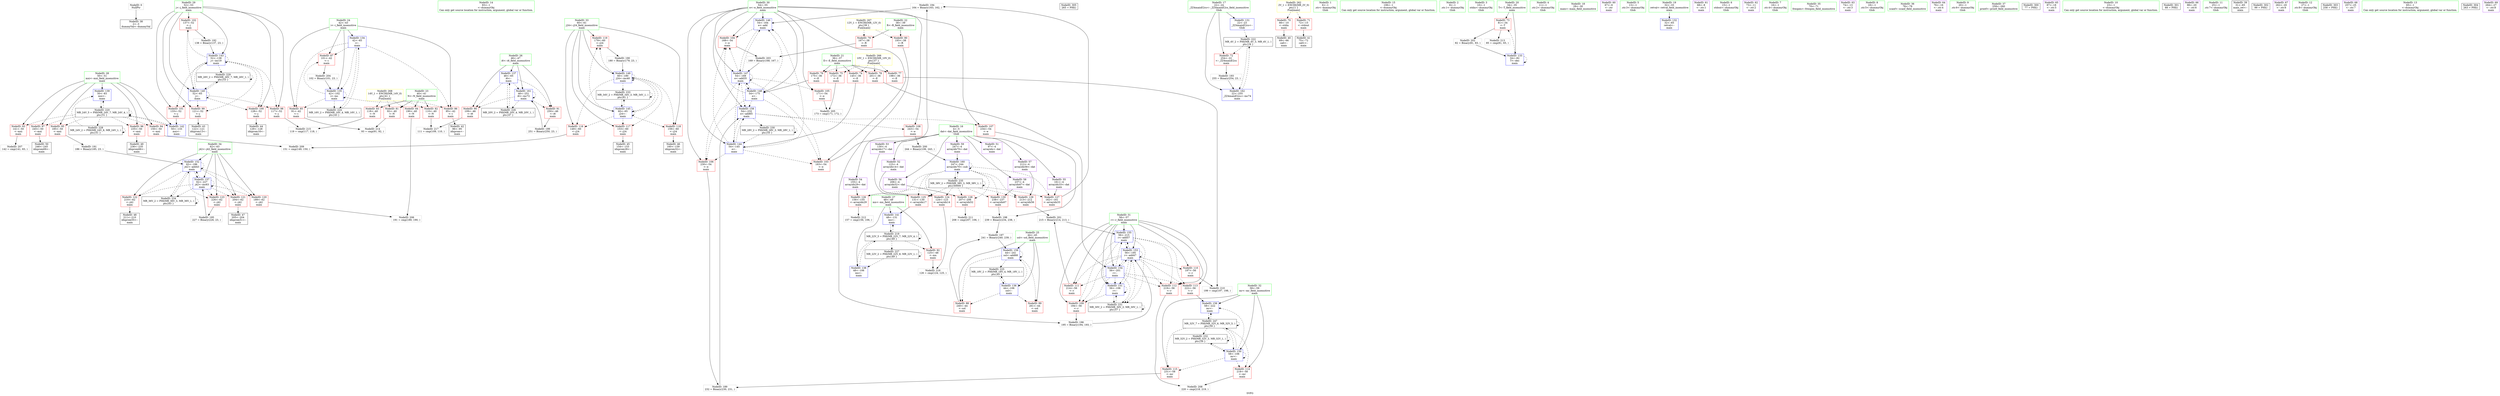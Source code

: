 digraph "SVFG" {
	label="SVFG";

	Node0x564a794567c0 [shape=record,color=grey,label="{NodeID: 0\nNullPtr}"];
	Node0x564a794567c0 -> Node0x564a7947d590[style=solid];
	Node0x564a7947dd80 [shape=record,color=red,label="{NodeID: 97\n245\<--50\n\<--mxi\nmain\n}"];
	Node0x564a7947dd80 -> Node0x564a7947ee70[style=solid];
	Node0x564a79456fc0 [shape=record,color=green,label="{NodeID: 14\n83\<--1\n\<--dummyObj\nCan only get source location for instruction, argument, global var or function.}"];
	Node0x564a79481790 [shape=record,color=grey,label="{NodeID: 194\n164 = Binary(163, 162, )\n}"];
	Node0x564a79481790 -> Node0x564a79484cc0[style=solid];
	Node0x564a7947e8e0 [shape=record,color=red,label="{NodeID: 111\n214\<--56\n\<--r\nmain\n}"];
	Node0x564a7947e8e0 -> Node0x564a79482210[style=solid];
	Node0x564a7945a770 [shape=record,color=green,label="{NodeID: 28\n50\<--51\nmxi\<--mxi_field_insensitive\nmain\n}"];
	Node0x564a7945a770 -> Node0x564a79481160[style=solid];
	Node0x564a7945a770 -> Node0x564a79481230[style=solid];
	Node0x564a7945a770 -> Node0x564a79481300[style=solid];
	Node0x564a7945a770 -> Node0x564a7947dcb0[style=solid];
	Node0x564a7945a770 -> Node0x564a7947dd80[style=solid];
	Node0x564a7945a770 -> Node0x564a79484710[style=solid];
	Node0x564a7945a770 -> Node0x564a79484980[style=solid];
	Node0x564a79489ab0 [shape=record,color=grey,label="{NodeID: 208\n220 = cmp(218, 219, )\n}"];
	Node0x564a79483b80 [shape=record,color=red,label="{NodeID: 125\n131\<--130\n\<--arrayidx17\nmain\n}"];
	Node0x564a79483b80 -> Node0x564a794848b0[style=solid];
	Node0x564a7947d7d0 [shape=record,color=black,label="{NodeID: 42\n96\<--95\nidxprom\<--\nmain\n}"];
	Node0x564a794b22a0 [shape=record,color=black,label="{NodeID: 305\n265 = PHI()\n}"];
	Node0x564a794933c0 [shape=record,color=black,label="{NodeID: 222\nMR_4V_2 = PHI(MR_4V_3, MR_4V_1, )\npts\{24 \}\n}"];
	Node0x564a794933c0 -> Node0x564a79480050[style=dashed];
	Node0x564a794933c0 -> Node0x564a794859c0[style=dashed];
	Node0x564a79484710 [shape=record,color=blue,label="{NodeID: 139\n50\<--83\nmxi\<--\nmain\n}"];
	Node0x564a79484710 -> Node0x564a794929c0[style=dashed];
	Node0x564a7947f350 [shape=record,color=purple,label="{NodeID: 56\n206\<--4\narrayidx52\<--dat\nmain\n}"];
	Node0x564a7947f350 -> Node0x564a79483df0[style=solid];
	Node0x564a79485270 [shape=record,color=blue,label="{NodeID: 153\n56\<--195\nr\<--add47\nmain\n}"];
	Node0x564a79485270 -> Node0x564a7947e740[style=dashed];
	Node0x564a79485270 -> Node0x564a7947e810[style=dashed];
	Node0x564a79485270 -> Node0x564a7947e8e0[style=dashed];
	Node0x564a79485270 -> Node0x564a7947e9b0[style=dashed];
	Node0x564a79485270 -> Node0x564a7947ea80[style=dashed];
	Node0x564a79485270 -> Node0x564a794850d0[style=dashed];
	Node0x564a79485270 -> Node0x564a79485270[style=dashed];
	Node0x564a79485270 -> Node0x564a79485340[style=dashed];
	Node0x564a79485270 -> Node0x564a79485410[style=dashed];
	Node0x564a79485270 -> Node0x564a794960c0[style=dashed];
	Node0x564a7947feb0 [shape=record,color=red,label="{NodeID: 70\n66\<--10\n\<--stdin\nmain\n}"];
	Node0x564a7947feb0 -> Node0x564a7947d6b0[style=solid];
	Node0x564a79480a10 [shape=record,color=red,label="{NodeID: 84\n190\<--40\n\<--N\nmain\n}"];
	Node0x564a79480a10 -> Node0x564a794897b0[style=solid];
	Node0x564a79477be0 [shape=record,color=green,label="{NodeID: 1\n6\<--1\n.str\<--dummyObj\nGlob }"];
	Node0x564a7947de50 [shape=record,color=red,label="{NodeID: 98\n117\<--52\n\<--j\nmain\n}"];
	Node0x564a7947de50 -> Node0x564a7948a530[style=solid];
	Node0x564a79457090 [shape=record,color=green,label="{NodeID: 15\n106\<--1\n\<--dummyObj\nCan only get source location for instruction, argument, global var or function.}"];
	Node0x564a79481910 [shape=record,color=grey,label="{NodeID: 195\n227 = Binary(226, 23, )\n}"];
	Node0x564a79481910 -> Node0x564a794855b0[style=solid];
	Node0x564a7947e9b0 [shape=record,color=red,label="{NodeID: 112\n219\<--56\n\<--r\nmain\n}"];
	Node0x564a7947e9b0 -> Node0x564a79489ab0[style=solid];
	Node0x564a7945a840 [shape=record,color=green,label="{NodeID: 29\n52\<--53\nj\<--j_field_insensitive\nmain\n}"];
	Node0x564a7945a840 -> Node0x564a7947de50[style=solid];
	Node0x564a7945a840 -> Node0x564a7947df20[style=solid];
	Node0x564a7945a840 -> Node0x564a7947dff0[style=solid];
	Node0x564a7945a840 -> Node0x564a7947e0c0[style=solid];
	Node0x564a7945a840 -> Node0x564a7947e190[style=solid];
	Node0x564a7945a840 -> Node0x564a794847e0[style=solid];
	Node0x564a7945a840 -> Node0x564a79484a50[style=solid];
	Node0x564a79489c30 [shape=record,color=grey,label="{NodeID: 209\n151 = cmp(149, 150, )\n}"];
	Node0x564a79483c50 [shape=record,color=red,label="{NodeID: 126\n156\<--155\n\<--arrayidx29\nmain\n}"];
	Node0x564a79483c50 -> Node0x564a7948a0b0[style=solid];
	Node0x564a7947d8a0 [shape=record,color=black,label="{NodeID: 43\n122\<--121\nidxprom13\<--\nmain\n}"];
	Node0x564a794847e0 [shape=record,color=blue,label="{NodeID: 140\n52\<--65\nj\<--\nmain\n}"];
	Node0x564a794847e0 -> Node0x564a7947de50[style=dashed];
	Node0x564a794847e0 -> Node0x564a7947df20[style=dashed];
	Node0x564a794847e0 -> Node0x564a7947dff0[style=dashed];
	Node0x564a794847e0 -> Node0x564a7947e0c0[style=dashed];
	Node0x564a794847e0 -> Node0x564a7947e190[style=dashed];
	Node0x564a794847e0 -> Node0x564a794847e0[style=dashed];
	Node0x564a794847e0 -> Node0x564a79484a50[style=dashed];
	Node0x564a794847e0 -> Node0x564a794956c0[style=dashed];
	Node0x564a7947f420 [shape=record,color=purple,label="{NodeID: 57\n212\<--4\narrayidx56\<--dat\nmain\n}"];
	Node0x564a7947f420 -> Node0x564a79483ec0[style=solid];
	Node0x564a79485340 [shape=record,color=blue,label="{NodeID: 154\n56\<--201\nr\<--\nmain\n}"];
	Node0x564a79485340 -> Node0x564a7947e740[style=dashed];
	Node0x564a79485340 -> Node0x564a7947e8e0[style=dashed];
	Node0x564a79485340 -> Node0x564a7947e9b0[style=dashed];
	Node0x564a79485340 -> Node0x564a7947ea80[style=dashed];
	Node0x564a79485340 -> Node0x564a794850d0[style=dashed];
	Node0x564a79485340 -> Node0x564a79485270[style=dashed];
	Node0x564a79485340 -> Node0x564a79485410[style=dashed];
	Node0x564a79485340 -> Node0x564a794960c0[style=dashed];
	Node0x564a7947ff80 [shape=record,color=red,label="{NodeID: 71\n72\<--15\n\<--stdout\nmain\n}"];
	Node0x564a7947ff80 -> Node0x564a7947d740[style=solid];
	Node0x564a79480ae0 [shape=record,color=red,label="{NodeID: 85\n91\<--42\n\<--i\nmain\n}"];
	Node0x564a79480ae0 -> Node0x564a7948a3b0[style=solid];
	Node0x564a7945b820 [shape=record,color=green,label="{NodeID: 2\n8\<--1\n.str.1\<--dummyObj\nGlob }"];
	Node0x564a7947df20 [shape=record,color=red,label="{NodeID: 99\n121\<--52\n\<--j\nmain\n}"];
	Node0x564a7947df20 -> Node0x564a7947d8a0[style=solid];
	Node0x564a79456960 [shape=record,color=green,label="{NodeID: 16\n4\<--5\ndat\<--dat_field_insensitive\nGlob }"];
	Node0x564a79456960 -> Node0x564a7947ef40[style=solid];
	Node0x564a79456960 -> Node0x564a7947f010[style=solid];
	Node0x564a79456960 -> Node0x564a7947f0e0[style=solid];
	Node0x564a79456960 -> Node0x564a7947f1b0[style=solid];
	Node0x564a79456960 -> Node0x564a7947f280[style=solid];
	Node0x564a79456960 -> Node0x564a7947f350[style=solid];
	Node0x564a79456960 -> Node0x564a7947f420[style=solid];
	Node0x564a79456960 -> Node0x564a7947f4f0[style=solid];
	Node0x564a79456960 -> Node0x564a7947f5c0[style=solid];
	Node0x564a79481a90 [shape=record,color=grey,label="{NodeID: 196\n195 = Binary(194, 193, )\n}"];
	Node0x564a79481a90 -> Node0x564a79485270[style=solid];
	Node0x564a7947ea80 [shape=record,color=red,label="{NodeID: 113\n222\<--56\n\<--r\nmain\n}"];
	Node0x564a7947ea80 -> Node0x564a794854e0[style=solid];
	Node0x564a7945a910 [shape=record,color=green,label="{NodeID: 30\n54\<--55\ne\<--e_field_insensitive\nmain\n}"];
	Node0x564a7945a910 -> Node0x564a7947e260[style=solid];
	Node0x564a7945a910 -> Node0x564a7947e330[style=solid];
	Node0x564a7945a910 -> Node0x564a7947e400[style=solid];
	Node0x564a7945a910 -> Node0x564a7947e4d0[style=solid];
	Node0x564a7945a910 -> Node0x564a7947e5a0[style=solid];
	Node0x564a7945a910 -> Node0x564a7947e670[style=solid];
	Node0x564a7945a910 -> Node0x564a79484b20[style=solid];
	Node0x564a7945a910 -> Node0x564a79484cc0[style=solid];
	Node0x564a7945a910 -> Node0x564a79484d90[style=solid];
	Node0x564a7945a910 -> Node0x564a79484e60[style=solid];
	Node0x564a7945a910 -> Node0x564a79485680[style=solid];
	Node0x564a79489db0 [shape=record,color=grey,label="{NodeID: 210\n199 = cmp(197, 198, )\n}"];
	Node0x564a79483d20 [shape=record,color=red,label="{NodeID: 127\n162\<--161\n\<--arrayidx33\nmain\n}"];
	Node0x564a79483d20 -> Node0x564a79481790[style=solid];
	Node0x564a7947d970 [shape=record,color=black,label="{NodeID: 44\n129\<--128\nidxprom16\<--\nmain\n}"];
	Node0x564a79493dc0 [shape=record,color=black,label="{NodeID: 224\nMR_16V_2 = PHI(MR_16V_4, MR_16V_1, )\npts\{43 \}\n}"];
	Node0x564a79493dc0 -> Node0x564a79484300[style=dashed];
	Node0x564a794848b0 [shape=record,color=blue,label="{NodeID: 141\n48\<--131\nmx\<--\nmain\n}"];
	Node0x564a794848b0 -> Node0x564a794924c0[style=dashed];
	Node0x564a7947f4f0 [shape=record,color=purple,label="{NodeID: 58\n237\<--4\narrayidx67\<--dat\nmain\n}"];
	Node0x564a7947f4f0 -> Node0x564a79483f90[style=solid];
	Node0x564a79485410 [shape=record,color=blue,label="{NodeID: 155\n56\<--215\nr\<--add57\nmain\n}"];
	Node0x564a79485410 -> Node0x564a7947e740[style=dashed];
	Node0x564a79485410 -> Node0x564a7947e9b0[style=dashed];
	Node0x564a79485410 -> Node0x564a7947ea80[style=dashed];
	Node0x564a79485410 -> Node0x564a794850d0[style=dashed];
	Node0x564a79485410 -> Node0x564a79485270[style=dashed];
	Node0x564a79485410 -> Node0x564a794960c0[style=dashed];
	Node0x564a79480050 [shape=record,color=red,label="{NodeID: 72\n254\<--22\n\<--_ZZ4mainE2cs\nmain\n}"];
	Node0x564a79480050 -> Node0x564a79481610[style=solid];
	Node0x564a79480bb0 [shape=record,color=red,label="{NodeID: 86\n95\<--42\n\<--i\nmain\n}"];
	Node0x564a79480bb0 -> Node0x564a7947d7d0[style=solid];
	Node0x564a79457200 [shape=record,color=green,label="{NodeID: 3\n10\<--1\nstdin\<--dummyObj\nGlob }"];
	Node0x564a794a0d80 [shape=record,color=yellow,style=double,label="{NodeID: 266\n10V_1 = ENCHI(MR_10V_0)\npts\{37 \}\nFun[main]}"];
	Node0x564a794a0d80 -> Node0x564a794801f0[style=dashed];
	Node0x564a794a0d80 -> Node0x564a794802c0[style=dashed];
	Node0x564a794a0d80 -> Node0x564a79480390[style=dashed];
	Node0x564a794a0d80 -> Node0x564a79480460[style=dashed];
	Node0x564a794a0d80 -> Node0x564a79480530[style=dashed];
	Node0x564a7947dff0 [shape=record,color=red,label="{NodeID: 100\n128\<--52\n\<--j\nmain\n}"];
	Node0x564a7947dff0 -> Node0x564a7947d970[style=solid];
	Node0x564a79456a30 [shape=record,color=green,label="{NodeID: 17\n22\<--24\n_ZZ4mainE2cs\<--_ZZ4mainE2cs_field_insensitive\nGlob }"];
	Node0x564a79456a30 -> Node0x564a79480050[style=solid];
	Node0x564a79456a30 -> Node0x564a79484060[style=solid];
	Node0x564a79456a30 -> Node0x564a794859c0[style=solid];
	Node0x564a79481c10 [shape=record,color=grey,label="{NodeID: 197\n241 = Binary(240, 239, )\n}"];
	Node0x564a79481c10 -> Node0x564a79485750[style=solid];
	Node0x564a7947eb50 [shape=record,color=red,label="{NodeID: 114\n218\<--58\n\<--mr\nmain\n}"];
	Node0x564a7947eb50 -> Node0x564a79489ab0[style=solid];
	Node0x564a7945aa00 [shape=record,color=green,label="{NodeID: 31\n56\<--57\nr\<--r_field_insensitive\nmain\n}"];
	Node0x564a7945aa00 -> Node0x564a7947e740[style=solid];
	Node0x564a7945aa00 -> Node0x564a7947e810[style=solid];
	Node0x564a7945aa00 -> Node0x564a7947e8e0[style=solid];
	Node0x564a7945aa00 -> Node0x564a7947e9b0[style=solid];
	Node0x564a7945aa00 -> Node0x564a7947ea80[style=solid];
	Node0x564a7945aa00 -> Node0x564a794850d0[style=solid];
	Node0x564a7945aa00 -> Node0x564a79485270[style=solid];
	Node0x564a7945aa00 -> Node0x564a79485340[style=solid];
	Node0x564a7945aa00 -> Node0x564a79485410[style=solid];
	Node0x564a79489f30 [shape=record,color=grey,label="{NodeID: 211\n208 = cmp(207, 106, )\n}"];
	Node0x564a79483df0 [shape=record,color=red,label="{NodeID: 128\n207\<--206\n\<--arrayidx52\nmain\n}"];
	Node0x564a79483df0 -> Node0x564a79489f30[style=solid];
	Node0x564a7947da40 [shape=record,color=black,label="{NodeID: 45\n154\<--153\nidxprom28\<--\nmain\n}"];
	Node0x564a794942c0 [shape=record,color=black,label="{NodeID: 225\nMR_18V_2 = PHI(MR_18V_4, MR_18V_1, )\npts\{45 \}\n}"];
	Node0x564a794942c0 -> Node0x564a794844a0[style=dashed];
	Node0x564a79484980 [shape=record,color=blue,label="{NodeID: 142\n50\<--133\nmxi\<--\nmain\n}"];
	Node0x564a79484980 -> Node0x564a794929c0[style=dashed];
	Node0x564a7947f5c0 [shape=record,color=purple,label="{NodeID: 59\n247\<--4\narrayidx70\<--dat\nmain\n}"];
	Node0x564a7947f5c0 -> Node0x564a79485820[style=solid];
	Node0x564a794854e0 [shape=record,color=blue,label="{NodeID: 156\n58\<--222\nmr\<--\nmain\n}"];
	Node0x564a794854e0 -> Node0x564a7949b4c0[style=dashed];
	Node0x564a79480120 [shape=record,color=red,label="{NodeID: 73\n81\<--34\n\<--T\nmain\n}"];
	Node0x564a79480120 -> Node0x564a794891f0[style=solid];
	Node0x564a79480120 -> Node0x564a7948a230[style=solid];
	Node0x564a79480c80 [shape=record,color=red,label="{NodeID: 87\n101\<--42\n\<--i\nmain\n}"];
	Node0x564a79480c80 -> Node0x564a794894b0[style=solid];
	Node0x564a794597f0 [shape=record,color=green,label="{NodeID: 4\n11\<--1\n.str.2\<--dummyObj\nGlob }"];
	Node0x564a794a0e60 [shape=record,color=yellow,style=double,label="{NodeID: 267\n12V_1 = ENCHI(MR_12V_0)\npts\{39 \}\nFun[main]}"];
	Node0x564a794a0e60 -> Node0x564a79480600[style=dashed];
	Node0x564a794a0e60 -> Node0x564a794806d0[style=dashed];
	Node0x564a7947e0c0 [shape=record,color=red,label="{NodeID: 101\n133\<--52\n\<--j\nmain\n}"];
	Node0x564a7947e0c0 -> Node0x564a79484980[style=solid];
	Node0x564a79456b00 [shape=record,color=green,label="{NodeID: 18\n29\<--30\nmain\<--main_field_insensitive\n}"];
	Node0x564a79481d90 [shape=record,color=grey,label="{NodeID: 198\n239 = Binary(234, 238, )\n}"];
	Node0x564a79481d90 -> Node0x564a79481c10[style=solid];
	Node0x564a7947ec20 [shape=record,color=red,label="{NodeID: 115\n231\<--58\n\<--mr\nmain\n}"];
	Node0x564a7947ec20 -> Node0x564a79486e20[style=solid];
	Node0x564a7945aad0 [shape=record,color=green,label="{NodeID: 32\n58\<--59\nmr\<--mr_field_insensitive\nmain\n}"];
	Node0x564a7945aad0 -> Node0x564a7947eb50[style=solid];
	Node0x564a7945aad0 -> Node0x564a7947ec20[style=solid];
	Node0x564a7945aad0 -> Node0x564a79485000[style=solid];
	Node0x564a7945aad0 -> Node0x564a794854e0[style=solid];
	Node0x564a7948a0b0 [shape=record,color=grey,label="{NodeID: 212\n157 = cmp(156, 106, )\n}"];
	Node0x564a79483ec0 [shape=record,color=red,label="{NodeID: 129\n213\<--212\n\<--arrayidx56\nmain\n}"];
	Node0x564a79483ec0 -> Node0x564a79482210[style=solid];
	Node0x564a7947db10 [shape=record,color=black,label="{NodeID: 46\n160\<--159\nidxprom32\<--\nmain\n}"];
	Node0x564a794947c0 [shape=record,color=black,label="{NodeID: 226\nMR_20V_2 = PHI(MR_20V_4, MR_20V_1, )\npts\{47 \}\n}"];
	Node0x564a794947c0 -> Node0x564a79484570[style=dashed];
	Node0x564a79484a50 [shape=record,color=blue,label="{NodeID: 143\n52\<--138\nj\<--inc19\nmain\n}"];
	Node0x564a79484a50 -> Node0x564a7947de50[style=dashed];
	Node0x564a79484a50 -> Node0x564a7947df20[style=dashed];
	Node0x564a79484a50 -> Node0x564a7947dff0[style=dashed];
	Node0x564a79484a50 -> Node0x564a7947e0c0[style=dashed];
	Node0x564a79484a50 -> Node0x564a7947e190[style=dashed];
	Node0x564a79484a50 -> Node0x564a794847e0[style=dashed];
	Node0x564a79484a50 -> Node0x564a79484a50[style=dashed];
	Node0x564a79484a50 -> Node0x564a794956c0[style=dashed];
	Node0x564a7947f690 [shape=record,color=purple,label="{NodeID: 60\n67\<--6\n\<--.str\nmain\n}"];
	Node0x564a794855b0 [shape=record,color=blue,label="{NodeID: 157\n62\<--227\nj42\<--inc63\nmain\n}"];
	Node0x564a794855b0 -> Node0x564a79483770[style=dashed];
	Node0x564a794855b0 -> Node0x564a79483840[style=dashed];
	Node0x564a794855b0 -> Node0x564a79483910[style=dashed];
	Node0x564a794855b0 -> Node0x564a794839e0[style=dashed];
	Node0x564a794855b0 -> Node0x564a794851a0[style=dashed];
	Node0x564a794855b0 -> Node0x564a794855b0[style=dashed];
	Node0x564a794855b0 -> Node0x564a79496fc0[style=dashed];
	Node0x564a794801f0 [shape=record,color=red,label="{NodeID: 74\n145\<--36\n\<--E\nmain\n}"];
	Node0x564a794801f0 -> Node0x564a79484b20[style=solid];
	Node0x564a79480d50 [shape=record,color=red,label="{NodeID: 88\n240\<--44\n\<--sol\nmain\n}"];
	Node0x564a79480d50 -> Node0x564a79481c10[style=solid];
	Node0x564a79456c20 [shape=record,color=green,label="{NodeID: 5\n13\<--1\n.str.3\<--dummyObj\nGlob }"];
	Node0x564a794a0f40 [shape=record,color=yellow,style=double,label="{NodeID: 268\n14V_1 = ENCHI(MR_14V_0)\npts\{41 \}\nFun[main]}"];
	Node0x564a794a0f40 -> Node0x564a794807a0[style=dashed];
	Node0x564a794a0f40 -> Node0x564a79480870[style=dashed];
	Node0x564a794a0f40 -> Node0x564a79480940[style=dashed];
	Node0x564a794a0f40 -> Node0x564a79480a10[style=dashed];
	Node0x564a7947e190 [shape=record,color=red,label="{NodeID: 102\n137\<--52\n\<--j\nmain\n}"];
	Node0x564a7947e190 -> Node0x564a79481490[style=solid];
	Node0x564a7947cfb0 [shape=record,color=green,label="{NodeID: 19\n32\<--33\nretval\<--retval_field_insensitive\nmain\n}"];
	Node0x564a7947cfb0 -> Node0x564a79484160[style=solid];
	Node0x564a79481f10 [shape=record,color=grey,label="{NodeID: 199\n251 = Binary(250, 23, )\n}"];
	Node0x564a79481f10 -> Node0x564a794858f0[style=solid];
	Node0x564a79483430 [shape=record,color=red,label="{NodeID: 116\n149\<--60\n\<--j24\nmain\n}"];
	Node0x564a79483430 -> Node0x564a79489c30[style=solid];
	Node0x564a7945aba0 [shape=record,color=green,label="{NodeID: 33\n60\<--61\nj24\<--j24_field_insensitive\nmain\n}"];
	Node0x564a7945aba0 -> Node0x564a79483430[style=solid];
	Node0x564a7945aba0 -> Node0x564a79483500[style=solid];
	Node0x564a7945aba0 -> Node0x564a794835d0[style=solid];
	Node0x564a7945aba0 -> Node0x564a794836a0[style=solid];
	Node0x564a7945aba0 -> Node0x564a79484bf0[style=solid];
	Node0x564a7945aba0 -> Node0x564a79484f30[style=solid];
	Node0x564a7948a230 [shape=record,color=grey,label="{NodeID: 213\n85 = cmp(81, 65, )\n}"];
	Node0x564a79483f90 [shape=record,color=red,label="{NodeID: 130\n238\<--237\n\<--arrayidx67\nmain\n}"];
	Node0x564a79483f90 -> Node0x564a79481d90[style=solid];
	Node0x564a7947dbe0 [shape=record,color=black,label="{NodeID: 47\n205\<--204\nidxprom51\<--\nmain\n}"];
	Node0x564a79494cc0 [shape=record,color=black,label="{NodeID: 227\nMR_22V_2 = PHI(MR_22V_8, MR_22V_1, )\npts\{49 \}\n}"];
	Node0x564a79494cc0 -> Node0x564a79484640[style=dashed];
	Node0x564a79494cc0 -> Node0x564a79494cc0[style=dashed];
	Node0x564a79484b20 [shape=record,color=blue,label="{NodeID: 144\n54\<--145\ne\<--\nmain\n}"];
	Node0x564a79484b20 -> Node0x564a7947e260[style=dashed];
	Node0x564a79484b20 -> Node0x564a7947e330[style=dashed];
	Node0x564a79484b20 -> Node0x564a7947e4d0[style=dashed];
	Node0x564a79484b20 -> Node0x564a79484cc0[style=dashed];
	Node0x564a79484b20 -> Node0x564a79484d90[style=dashed];
	Node0x564a79484b20 -> Node0x564a79485680[style=dashed];
	Node0x564a7947f760 [shape=record,color=purple,label="{NodeID: 61\n68\<--8\n\<--.str.1\nmain\n}"];
	Node0x564a79485680 [shape=record,color=blue,label="{NodeID: 158\n54\<--232\ne\<--add65\nmain\n}"];
	Node0x564a79485680 -> Node0x564a7947e5a0[style=dashed];
	Node0x564a79485680 -> Node0x564a7947e670[style=dashed];
	Node0x564a79485680 -> Node0x564a79484b20[style=dashed];
	Node0x564a79485680 -> Node0x564a79495bc0[style=dashed];
	Node0x564a794802c0 [shape=record,color=red,label="{NodeID: 75\n172\<--36\n\<--E\nmain\n}"];
	Node0x564a794802c0 -> Node0x564a79489630[style=solid];
	Node0x564a79480e20 [shape=record,color=red,label="{NodeID: 89\n261\<--44\n\<--sol\nmain\n}"];
	Node0x564a7947cc70 [shape=record,color=green,label="{NodeID: 6\n15\<--1\nstdout\<--dummyObj\nGlob }"];
	Node0x564a7947e260 [shape=record,color=red,label="{NodeID: 103\n163\<--54\n\<--e\nmain\n}"];
	Node0x564a7947e260 -> Node0x564a79481790[style=solid];
	Node0x564a7947d080 [shape=record,color=green,label="{NodeID: 20\n34\<--35\nT\<--T_field_insensitive\nmain\n}"];
	Node0x564a7947d080 -> Node0x564a79480120[style=solid];
	Node0x564a7947d080 -> Node0x564a79484230[style=solid];
	Node0x564a79482090 [shape=record,color=grey,label="{NodeID: 200\n244 = Binary(106, 243, )\n}"];
	Node0x564a79482090 -> Node0x564a79485820[style=solid];
	Node0x564a79483500 [shape=record,color=red,label="{NodeID: 117\n153\<--60\n\<--j24\nmain\n}"];
	Node0x564a79483500 -> Node0x564a7947da40[style=solid];
	Node0x564a7945ac70 [shape=record,color=green,label="{NodeID: 34\n62\<--63\nj42\<--j42_field_insensitive\nmain\n}"];
	Node0x564a7945ac70 -> Node0x564a79483770[style=solid];
	Node0x564a7945ac70 -> Node0x564a79483840[style=solid];
	Node0x564a7945ac70 -> Node0x564a79483910[style=solid];
	Node0x564a7945ac70 -> Node0x564a794839e0[style=solid];
	Node0x564a7945ac70 -> Node0x564a794851a0[style=solid];
	Node0x564a7945ac70 -> Node0x564a794855b0[style=solid];
	Node0x564a7948a3b0 [shape=record,color=grey,label="{NodeID: 214\n93 = cmp(91, 92, )\n}"];
	Node0x564a79484060 [shape=record,color=blue,label="{NodeID: 131\n22\<--23\n_ZZ4mainE2cs\<--\nGlob }"];
	Node0x564a79484060 -> Node0x564a794933c0[style=dashed];
	Node0x564a7947ecd0 [shape=record,color=black,label="{NodeID: 48\n211\<--210\nidxprom55\<--\nmain\n}"];
	Node0x564a794951c0 [shape=record,color=black,label="{NodeID: 228\nMR_24V_2 = PHI(MR_24V_8, MR_24V_1, )\npts\{51 \}\n}"];
	Node0x564a794951c0 -> Node0x564a79484710[style=dashed];
	Node0x564a794951c0 -> Node0x564a794951c0[style=dashed];
	Node0x564a79484bf0 [shape=record,color=blue,label="{NodeID: 145\n60\<--65\nj24\<--\nmain\n}"];
	Node0x564a79484bf0 -> Node0x564a79483430[style=dashed];
	Node0x564a79484bf0 -> Node0x564a79483500[style=dashed];
	Node0x564a79484bf0 -> Node0x564a794835d0[style=dashed];
	Node0x564a79484bf0 -> Node0x564a794836a0[style=dashed];
	Node0x564a79484bf0 -> Node0x564a79484bf0[style=dashed];
	Node0x564a79484bf0 -> Node0x564a79484f30[style=dashed];
	Node0x564a79484bf0 -> Node0x564a79496ac0[style=dashed];
	Node0x564a7947f830 [shape=record,color=purple,label="{NodeID: 62\n73\<--11\n\<--.str.2\nmain\n}"];
	Node0x564a79485750 [shape=record,color=blue,label="{NodeID: 159\n44\<--241\nsol\<--add68\nmain\n}"];
	Node0x564a79485750 -> Node0x564a79480d50[style=dashed];
	Node0x564a79485750 -> Node0x564a79480e20[style=dashed];
	Node0x564a79485750 -> Node0x564a79485750[style=dashed];
	Node0x564a79485750 -> Node0x564a794942c0[style=dashed];
	Node0x564a79480390 [shape=record,color=red,label="{NodeID: 76\n175\<--36\n\<--E\nmain\n}"];
	Node0x564a79480390 -> Node0x564a79484e60[style=solid];
	Node0x564a79480ef0 [shape=record,color=red,label="{NodeID: 90\n109\<--46\n\<--i6\nmain\n}"];
	Node0x564a79480ef0 -> Node0x564a7948a830[style=solid];
	Node0x564a7947cd00 [shape=record,color=green,label="{NodeID: 7\n16\<--1\n.str.4\<--dummyObj\nGlob }"];
	Node0x564a7947e330 [shape=record,color=red,label="{NodeID: 104\n168\<--54\n\<--e\nmain\n}"];
	Node0x564a7947e330 -> Node0x564a79489330[style=solid];
	Node0x564a7947d150 [shape=record,color=green,label="{NodeID: 21\n36\<--37\nE\<--E_field_insensitive\nmain\n}"];
	Node0x564a7947d150 -> Node0x564a794801f0[style=solid];
	Node0x564a7947d150 -> Node0x564a794802c0[style=solid];
	Node0x564a7947d150 -> Node0x564a79480390[style=solid];
	Node0x564a7947d150 -> Node0x564a79480460[style=solid];
	Node0x564a7947d150 -> Node0x564a79480530[style=solid];
	Node0x564a79482210 [shape=record,color=grey,label="{NodeID: 201\n215 = Binary(214, 213, )\n}"];
	Node0x564a79482210 -> Node0x564a79485410[style=solid];
	Node0x564a794835d0 [shape=record,color=red,label="{NodeID: 118\n159\<--60\n\<--j24\nmain\n}"];
	Node0x564a794835d0 -> Node0x564a7947db10[style=solid];
	Node0x564a7945ad40 [shape=record,color=green,label="{NodeID: 35\n70\<--71\nfreopen\<--freopen_field_insensitive\n}"];
	Node0x564a7948a530 [shape=record,color=grey,label="{NodeID: 215\n119 = cmp(117, 118, )\n}"];
	Node0x564a79484160 [shape=record,color=blue,label="{NodeID: 132\n32\<--65\nretval\<--\nmain\n}"];
	Node0x564a7947eda0 [shape=record,color=black,label="{NodeID: 49\n236\<--235\nidxprom66\<--\nmain\n}"];
	Node0x564a794956c0 [shape=record,color=black,label="{NodeID: 229\nMR_26V_2 = PHI(MR_26V_7, MR_26V_1, )\npts\{53 \}\n}"];
	Node0x564a794956c0 -> Node0x564a794847e0[style=dashed];
	Node0x564a794956c0 -> Node0x564a794956c0[style=dashed];
	Node0x564a79484cc0 [shape=record,color=blue,label="{NodeID: 146\n54\<--164\ne\<--add\nmain\n}"];
	Node0x564a79484cc0 -> Node0x564a7947e330[style=dashed];
	Node0x564a79484cc0 -> Node0x564a79484d90[style=dashed];
	Node0x564a7947f900 [shape=record,color=purple,label="{NodeID: 63\n74\<--13\n\<--.str.3\nmain\n}"];
	Node0x564a79485820 [shape=record,color=blue,label="{NodeID: 160\n247\<--244\narrayidx70\<--sub\nmain\n}"];
	Node0x564a79485820 -> Node0x564a79483ab0[style=dashed];
	Node0x564a79485820 -> Node0x564a79483b80[style=dashed];
	Node0x564a79485820 -> Node0x564a79483c50[style=dashed];
	Node0x564a79485820 -> Node0x564a79483d20[style=dashed];
	Node0x564a79485820 -> Node0x564a79483df0[style=dashed];
	Node0x564a79485820 -> Node0x564a79483ec0[style=dashed];
	Node0x564a79485820 -> Node0x564a79483f90[style=dashed];
	Node0x564a79485820 -> Node0x564a79485820[style=dashed];
	Node0x564a79485820 -> Node0x564a79497cd0[style=dashed];
	Node0x564a79480460 [shape=record,color=red,label="{NodeID: 77\n198\<--36\n\<--E\nmain\n}"];
	Node0x564a79480460 -> Node0x564a79489db0[style=solid];
	Node0x564a79480fc0 [shape=record,color=red,label="{NodeID: 91\n250\<--46\n\<--i6\nmain\n}"];
	Node0x564a79480fc0 -> Node0x564a79481f10[style=solid];
	Node0x564a79459910 [shape=record,color=green,label="{NodeID: 8\n18\<--1\n.str.5\<--dummyObj\nGlob }"];
	Node0x564a7947e400 [shape=record,color=red,label="{NodeID: 105\n171\<--54\n\<--e\nmain\n}"];
	Node0x564a7947e400 -> Node0x564a79489630[style=solid];
	Node0x564a79459af0 [shape=record,color=green,label="{NodeID: 22\n38\<--39\nR\<--R_field_insensitive\nmain\n}"];
	Node0x564a79459af0 -> Node0x564a79480600[style=solid];
	Node0x564a79459af0 -> Node0x564a794806d0[style=solid];
	Node0x564a794891f0 [shape=record,color=grey,label="{NodeID: 202\n82 = Binary(81, 83, )\n}"];
	Node0x564a794891f0 -> Node0x564a79484230[style=solid];
	Node0x564a794836a0 [shape=record,color=red,label="{NodeID: 119\n179\<--60\n\<--j24\nmain\n}"];
	Node0x564a794836a0 -> Node0x564a79486fa0[style=solid];
	Node0x564a7945ae10 [shape=record,color=green,label="{NodeID: 36\n78\<--79\nscanf\<--scanf_field_insensitive\n}"];
	Node0x564a7948a6b0 [shape=record,color=grey,label="{NodeID: 216\n126 = cmp(124, 125, )\n}"];
	Node0x564a79484230 [shape=record,color=blue,label="{NodeID: 133\n34\<--82\nT\<--dec\nmain\n}"];
	Node0x564a79484230 -> Node0x564a79480120[style=dashed];
	Node0x564a79484230 -> Node0x564a79484230[style=dashed];
	Node0x564a7947ee70 [shape=record,color=black,label="{NodeID: 50\n246\<--245\nidxprom69\<--\nmain\n}"];
	Node0x564a79495bc0 [shape=record,color=black,label="{NodeID: 230\nMR_28V_2 = PHI(MR_28V_3, MR_28V_1, )\npts\{55 \}\n}"];
	Node0x564a79495bc0 -> Node0x564a79484b20[style=dashed];
	Node0x564a79495bc0 -> Node0x564a79495bc0[style=dashed];
	Node0x564a79484d90 [shape=record,color=blue,label="{NodeID: 147\n54\<--169\ne\<--add35\nmain\n}"];
	Node0x564a79484d90 -> Node0x564a7947e260[style=dashed];
	Node0x564a79484d90 -> Node0x564a7947e330[style=dashed];
	Node0x564a79484d90 -> Node0x564a7947e400[style=dashed];
	Node0x564a79484d90 -> Node0x564a7947e4d0[style=dashed];
	Node0x564a79484d90 -> Node0x564a79484cc0[style=dashed];
	Node0x564a79484d90 -> Node0x564a79484d90[style=dashed];
	Node0x564a79484d90 -> Node0x564a79484e60[style=dashed];
	Node0x564a79484d90 -> Node0x564a79485680[style=dashed];
	Node0x564a7947f9d0 [shape=record,color=purple,label="{NodeID: 64\n76\<--16\n\<--.str.4\nmain\n}"];
	Node0x564a794858f0 [shape=record,color=blue,label="{NodeID: 161\n46\<--251\ni6\<--inc72\nmain\n}"];
	Node0x564a794858f0 -> Node0x564a79480ef0[style=dashed];
	Node0x564a794858f0 -> Node0x564a79480fc0[style=dashed];
	Node0x564a794858f0 -> Node0x564a794858f0[style=dashed];
	Node0x564a794858f0 -> Node0x564a794947c0[style=dashed];
	Node0x564a79480530 [shape=record,color=red,label="{NodeID: 78\n201\<--36\n\<--E\nmain\n}"];
	Node0x564a79480530 -> Node0x564a79485340[style=solid];
	Node0x564a79481090 [shape=record,color=red,label="{NodeID: 92\n125\<--48\n\<--mx\nmain\n}"];
	Node0x564a79481090 -> Node0x564a7948a6b0[style=solid];
	Node0x564a794599a0 [shape=record,color=green,label="{NodeID: 9\n20\<--1\n.str.6\<--dummyObj\nGlob }"];
	Node0x564a79486e20 [shape=record,color=grey,label="{NodeID: 189\n232 = Binary(230, 231, )\n}"];
	Node0x564a79486e20 -> Node0x564a79485680[style=solid];
	Node0x564a7947e4d0 [shape=record,color=red,label="{NodeID: 106\n230\<--54\n\<--e\nmain\n}"];
	Node0x564a7947e4d0 -> Node0x564a79486e20[style=solid];
	Node0x564a79459bc0 [shape=record,color=green,label="{NodeID: 23\n40\<--41\nN\<--N_field_insensitive\nmain\n}"];
	Node0x564a79459bc0 -> Node0x564a794807a0[style=solid];
	Node0x564a79459bc0 -> Node0x564a79480870[style=solid];
	Node0x564a79459bc0 -> Node0x564a79480940[style=solid];
	Node0x564a79459bc0 -> Node0x564a79480a10[style=solid];
	Node0x564a79489330 [shape=record,color=grey,label="{NodeID: 203\n169 = Binary(168, 167, )\n}"];
	Node0x564a79489330 -> Node0x564a79484d90[style=solid];
	Node0x564a79483770 [shape=record,color=red,label="{NodeID: 120\n189\<--62\n\<--j42\nmain\n}"];
	Node0x564a79483770 -> Node0x564a794897b0[style=solid];
	Node0x564a7945af10 [shape=record,color=green,label="{NodeID: 37\n259\<--260\nprintf\<--printf_field_insensitive\n}"];
	Node0x564a794b1900 [shape=record,color=black,label="{NodeID: 300\n77 = PHI()\n}"];
	Node0x564a7948a830 [shape=record,color=grey,label="{NodeID: 217\n111 = cmp(109, 110, )\n}"];
	Node0x564a79484300 [shape=record,color=blue,label="{NodeID: 134\n42\<--65\ni\<--\nmain\n}"];
	Node0x564a79484300 -> Node0x564a79480ae0[style=dashed];
	Node0x564a79484300 -> Node0x564a79480bb0[style=dashed];
	Node0x564a79484300 -> Node0x564a79480c80[style=dashed];
	Node0x564a79484300 -> Node0x564a794843d0[style=dashed];
	Node0x564a79484300 -> Node0x564a79493dc0[style=dashed];
	Node0x564a7947ef40 [shape=record,color=purple,label="{NodeID: 51\n97\<--4\narrayidx\<--dat\nmain\n}"];
	Node0x564a794960c0 [shape=record,color=black,label="{NodeID: 231\nMR_30V_2 = PHI(MR_30V_3, MR_30V_1, )\npts\{57 \}\n}"];
	Node0x564a794960c0 -> Node0x564a794850d0[style=dashed];
	Node0x564a794960c0 -> Node0x564a794960c0[style=dashed];
	Node0x564a79484e60 [shape=record,color=blue,label="{NodeID: 148\n54\<--175\ne\<--\nmain\n}"];
	Node0x564a79484e60 -> Node0x564a7947e260[style=dashed];
	Node0x564a79484e60 -> Node0x564a7947e330[style=dashed];
	Node0x564a79484e60 -> Node0x564a7947e4d0[style=dashed];
	Node0x564a79484e60 -> Node0x564a79484cc0[style=dashed];
	Node0x564a79484e60 -> Node0x564a79484d90[style=dashed];
	Node0x564a79484e60 -> Node0x564a79485680[style=dashed];
	Node0x564a7947faa0 [shape=record,color=purple,label="{NodeID: 65\n87\<--18\n\<--.str.5\nmain\n}"];
	Node0x564a794859c0 [shape=record,color=blue,label="{NodeID: 162\n22\<--255\n_ZZ4mainE2cs\<--inc74\nmain\n}"];
	Node0x564a794859c0 -> Node0x564a794933c0[style=dashed];
	Node0x564a79480600 [shape=record,color=red,label="{NodeID: 79\n167\<--38\n\<--R\nmain\n}"];
	Node0x564a79480600 -> Node0x564a79489330[style=solid];
	Node0x564a79481160 [shape=record,color=red,label="{NodeID: 93\n141\<--50\n\<--mxi\nmain\n}"];
	Node0x564a79481160 -> Node0x564a79489930[style=solid];
	Node0x564a7945a290 [shape=record,color=green,label="{NodeID: 10\n23\<--1\n\<--dummyObj\nCan only get source location for instruction, argument, global var or function.}"];
	Node0x564a79486fa0 [shape=record,color=grey,label="{NodeID: 190\n180 = Binary(179, 23, )\n}"];
	Node0x564a79486fa0 -> Node0x564a79484f30[style=solid];
	Node0x564a7947e5a0 [shape=record,color=red,label="{NodeID: 107\n234\<--54\n\<--e\nmain\n}"];
	Node0x564a7947e5a0 -> Node0x564a79481d90[style=solid];
	Node0x564a79459c90 [shape=record,color=green,label="{NodeID: 24\n42\<--43\ni\<--i_field_insensitive\nmain\n}"];
	Node0x564a79459c90 -> Node0x564a79480ae0[style=solid];
	Node0x564a79459c90 -> Node0x564a79480bb0[style=solid];
	Node0x564a79459c90 -> Node0x564a79480c80[style=solid];
	Node0x564a79459c90 -> Node0x564a79484300[style=solid];
	Node0x564a79459c90 -> Node0x564a794843d0[style=solid];
	Node0x564a794894b0 [shape=record,color=grey,label="{NodeID: 204\n102 = Binary(101, 23, )\n}"];
	Node0x564a794894b0 -> Node0x564a794843d0[style=solid];
	Node0x564a79483840 [shape=record,color=red,label="{NodeID: 121\n204\<--62\n\<--j42\nmain\n}"];
	Node0x564a79483840 -> Node0x564a7947dbe0[style=solid];
	Node0x564a7947d590 [shape=record,color=black,label="{NodeID: 38\n2\<--3\ndummyVal\<--dummyVal\n}"];
	Node0x564a794b1ea0 [shape=record,color=black,label="{NodeID: 301\n88 = PHI()\n}"];
	Node0x564a794843d0 [shape=record,color=blue,label="{NodeID: 135\n42\<--102\ni\<--inc\nmain\n}"];
	Node0x564a794843d0 -> Node0x564a79480ae0[style=dashed];
	Node0x564a794843d0 -> Node0x564a79480bb0[style=dashed];
	Node0x564a794843d0 -> Node0x564a79480c80[style=dashed];
	Node0x564a794843d0 -> Node0x564a794843d0[style=dashed];
	Node0x564a794843d0 -> Node0x564a79493dc0[style=dashed];
	Node0x564a7947f010 [shape=record,color=purple,label="{NodeID: 52\n123\<--4\narrayidx14\<--dat\nmain\n}"];
	Node0x564a7947f010 -> Node0x564a79483ab0[style=solid];
	Node0x564a794965c0 [shape=record,color=black,label="{NodeID: 232\nMR_32V_2 = PHI(MR_32V_3, MR_32V_1, )\npts\{59 \}\n}"];
	Node0x564a794965c0 -> Node0x564a79485000[style=dashed];
	Node0x564a794965c0 -> Node0x564a794965c0[style=dashed];
	Node0x564a79484f30 [shape=record,color=blue,label="{NodeID: 149\n60\<--180\nj24\<--inc40\nmain\n}"];
	Node0x564a79484f30 -> Node0x564a79483430[style=dashed];
	Node0x564a79484f30 -> Node0x564a79483500[style=dashed];
	Node0x564a79484f30 -> Node0x564a794835d0[style=dashed];
	Node0x564a79484f30 -> Node0x564a794836a0[style=dashed];
	Node0x564a79484f30 -> Node0x564a79484bf0[style=dashed];
	Node0x564a79484f30 -> Node0x564a79484f30[style=dashed];
	Node0x564a79484f30 -> Node0x564a79496ac0[style=dashed];
	Node0x564a7947fb70 [shape=record,color=purple,label="{NodeID: 66\n98\<--20\n\<--.str.6\nmain\n}"];
	Node0x564a794806d0 [shape=record,color=red,label="{NodeID: 80\n193\<--38\n\<--R\nmain\n}"];
	Node0x564a794806d0 -> Node0x564a79481a90[style=solid];
	Node0x564a79481230 [shape=record,color=red,label="{NodeID: 94\n150\<--50\n\<--mxi\nmain\n}"];
	Node0x564a79481230 -> Node0x564a79489c30[style=solid];
	Node0x564a7945a360 [shape=record,color=green,label="{NodeID: 11\n25\<--1\n.str.7\<--dummyObj\nGlob }"];
	Node0x564a79487120 [shape=record,color=grey,label="{NodeID: 191\n186 = Binary(185, 23, )\n}"];
	Node0x564a79487120 -> Node0x564a794851a0[style=solid];
	Node0x564a7947e670 [shape=record,color=red,label="{NodeID: 108\n243\<--54\n\<--e\nmain\n}"];
	Node0x564a7947e670 -> Node0x564a79482090[style=solid];
	Node0x564a7945a500 [shape=record,color=green,label="{NodeID: 25\n44\<--45\nsol\<--sol_field_insensitive\nmain\n}"];
	Node0x564a7945a500 -> Node0x564a79480d50[style=solid];
	Node0x564a7945a500 -> Node0x564a79480e20[style=solid];
	Node0x564a7945a500 -> Node0x564a794844a0[style=solid];
	Node0x564a7945a500 -> Node0x564a79485750[style=solid];
	Node0x564a79489630 [shape=record,color=grey,label="{NodeID: 205\n173 = cmp(171, 172, )\n}"];
	Node0x564a79483910 [shape=record,color=red,label="{NodeID: 122\n210\<--62\n\<--j42\nmain\n}"];
	Node0x564a79483910 -> Node0x564a7947ecd0[style=solid];
	Node0x564a7947d620 [shape=record,color=black,label="{NodeID: 39\n31\<--65\nmain_ret\<--\nmain\n}"];
	Node0x564a794b1fa0 [shape=record,color=black,label="{NodeID: 302\n99 = PHI()\n}"];
	Node0x564a794924c0 [shape=record,color=black,label="{NodeID: 219\nMR_22V_5 = PHI(MR_22V_7, MR_22V_4, )\npts\{49 \}\n}"];
	Node0x564a794924c0 -> Node0x564a79481090[style=dashed];
	Node0x564a794924c0 -> Node0x564a79484640[style=dashed];
	Node0x564a794924c0 -> Node0x564a794848b0[style=dashed];
	Node0x564a794924c0 -> Node0x564a794924c0[style=dashed];
	Node0x564a794924c0 -> Node0x564a79494cc0[style=dashed];
	Node0x564a794844a0 [shape=record,color=blue,label="{NodeID: 136\n44\<--106\nsol\<--\nmain\n}"];
	Node0x564a794844a0 -> Node0x564a79480d50[style=dashed];
	Node0x564a794844a0 -> Node0x564a79480e20[style=dashed];
	Node0x564a794844a0 -> Node0x564a79485750[style=dashed];
	Node0x564a794844a0 -> Node0x564a794942c0[style=dashed];
	Node0x564a7947f0e0 [shape=record,color=purple,label="{NodeID: 53\n130\<--4\narrayidx17\<--dat\nmain\n}"];
	Node0x564a7947f0e0 -> Node0x564a79483b80[style=solid];
	Node0x564a79496ac0 [shape=record,color=black,label="{NodeID: 233\nMR_34V_2 = PHI(MR_34V_3, MR_34V_1, )\npts\{61 \}\n}"];
	Node0x564a79496ac0 -> Node0x564a79484bf0[style=dashed];
	Node0x564a79496ac0 -> Node0x564a79496ac0[style=dashed];
	Node0x564a79485000 [shape=record,color=blue,label="{NodeID: 150\n58\<--106\nmr\<--\nmain\n}"];
	Node0x564a79485000 -> Node0x564a7947eb50[style=dashed];
	Node0x564a79485000 -> Node0x564a7947ec20[style=dashed];
	Node0x564a79485000 -> Node0x564a79485000[style=dashed];
	Node0x564a79485000 -> Node0x564a794854e0[style=dashed];
	Node0x564a79485000 -> Node0x564a794965c0[style=dashed];
	Node0x564a79485000 -> Node0x564a7949b4c0[style=dashed];
	Node0x564a7947fc40 [shape=record,color=purple,label="{NodeID: 67\n262\<--20\n\<--.str.6\nmain\n}"];
	Node0x564a7949b4c0 [shape=record,color=black,label="{NodeID: 247\nMR_32V_7 = PHI(MR_32V_6, MR_32V_5, )\npts\{59 \}\n}"];
	Node0x564a7949b4c0 -> Node0x564a7947eb50[style=dashed];
	Node0x564a7949b4c0 -> Node0x564a7947ec20[style=dashed];
	Node0x564a7949b4c0 -> Node0x564a79485000[style=dashed];
	Node0x564a7949b4c0 -> Node0x564a794854e0[style=dashed];
	Node0x564a7949b4c0 -> Node0x564a794965c0[style=dashed];
	Node0x564a7949b4c0 -> Node0x564a7949b4c0[style=dashed];
	Node0x564a794807a0 [shape=record,color=red,label="{NodeID: 81\n92\<--40\n\<--N\nmain\n}"];
	Node0x564a794807a0 -> Node0x564a7948a3b0[style=solid];
	Node0x564a79481300 [shape=record,color=red,label="{NodeID: 95\n185\<--50\n\<--mxi\nmain\n}"];
	Node0x564a79481300 -> Node0x564a79487120[style=solid];
	Node0x564a79456de0 [shape=record,color=green,label="{NodeID: 12\n27\<--1\n.str.8\<--dummyObj\nGlob }"];
	Node0x564a79481490 [shape=record,color=grey,label="{NodeID: 192\n138 = Binary(137, 23, )\n}"];
	Node0x564a79481490 -> Node0x564a79484a50[style=solid];
	Node0x564a7947e740 [shape=record,color=red,label="{NodeID: 109\n194\<--56\n\<--r\nmain\n}"];
	Node0x564a7947e740 -> Node0x564a79481a90[style=solid];
	Node0x564a7945a5d0 [shape=record,color=green,label="{NodeID: 26\n46\<--47\ni6\<--i6_field_insensitive\nmain\n}"];
	Node0x564a7945a5d0 -> Node0x564a79480ef0[style=solid];
	Node0x564a7945a5d0 -> Node0x564a79480fc0[style=solid];
	Node0x564a7945a5d0 -> Node0x564a79484570[style=solid];
	Node0x564a7945a5d0 -> Node0x564a794858f0[style=solid];
	Node0x564a794897b0 [shape=record,color=grey,label="{NodeID: 206\n191 = cmp(189, 190, )\n}"];
	Node0x564a794839e0 [shape=record,color=red,label="{NodeID: 123\n226\<--62\n\<--j42\nmain\n}"];
	Node0x564a794839e0 -> Node0x564a79481910[style=solid];
	Node0x564a7947d6b0 [shape=record,color=black,label="{NodeID: 40\n69\<--66\ncall\<--\nmain\n}"];
	Node0x564a794b20a0 [shape=record,color=black,label="{NodeID: 303\n258 = PHI()\n}"];
	Node0x564a794929c0 [shape=record,color=black,label="{NodeID: 220\nMR_24V_5 = PHI(MR_24V_7, MR_24V_4, )\npts\{51 \}\n}"];
	Node0x564a794929c0 -> Node0x564a79481160[style=dashed];
	Node0x564a794929c0 -> Node0x564a79481230[style=dashed];
	Node0x564a794929c0 -> Node0x564a79481300[style=dashed];
	Node0x564a794929c0 -> Node0x564a7947dcb0[style=dashed];
	Node0x564a794929c0 -> Node0x564a7947dd80[style=dashed];
	Node0x564a794929c0 -> Node0x564a79484710[style=dashed];
	Node0x564a794929c0 -> Node0x564a79484980[style=dashed];
	Node0x564a794929c0 -> Node0x564a794929c0[style=dashed];
	Node0x564a794929c0 -> Node0x564a794951c0[style=dashed];
	Node0x564a79484570 [shape=record,color=blue,label="{NodeID: 137\n46\<--65\ni6\<--\nmain\n}"];
	Node0x564a79484570 -> Node0x564a79480ef0[style=dashed];
	Node0x564a79484570 -> Node0x564a79480fc0[style=dashed];
	Node0x564a79484570 -> Node0x564a794858f0[style=dashed];
	Node0x564a79484570 -> Node0x564a794947c0[style=dashed];
	Node0x564a7947f1b0 [shape=record,color=purple,label="{NodeID: 54\n155\<--4\narrayidx29\<--dat\nmain\n}"];
	Node0x564a7947f1b0 -> Node0x564a79483c50[style=solid];
	Node0x564a79496fc0 [shape=record,color=black,label="{NodeID: 234\nMR_36V_2 = PHI(MR_36V_3, MR_36V_1, )\npts\{63 \}\n}"];
	Node0x564a79496fc0 -> Node0x564a794851a0[style=dashed];
	Node0x564a79496fc0 -> Node0x564a79496fc0[style=dashed];
	Node0x564a794850d0 [shape=record,color=blue,label="{NodeID: 151\n56\<--106\nr\<--\nmain\n}"];
	Node0x564a794850d0 -> Node0x564a7947e740[style=dashed];
	Node0x564a794850d0 -> Node0x564a794850d0[style=dashed];
	Node0x564a794850d0 -> Node0x564a79485270[style=dashed];
	Node0x564a794850d0 -> Node0x564a794960c0[style=dashed];
	Node0x564a7947fd10 [shape=record,color=purple,label="{NodeID: 68\n257\<--25\n\<--.str.7\nmain\n}"];
	Node0x564a79480870 [shape=record,color=red,label="{NodeID: 82\n110\<--40\n\<--N\nmain\n}"];
	Node0x564a79480870 -> Node0x564a7948a830[style=solid];
	Node0x564a7949ffc0 [shape=record,color=yellow,style=double,label="{NodeID: 262\n2V_1 = ENCHI(MR_2V_0)\npts\{1 \}\nFun[main]}"];
	Node0x564a7949ffc0 -> Node0x564a7947feb0[style=dashed];
	Node0x564a7949ffc0 -> Node0x564a7947ff80[style=dashed];
	Node0x564a7947dcb0 [shape=record,color=red,label="{NodeID: 96\n235\<--50\n\<--mxi\nmain\n}"];
	Node0x564a7947dcb0 -> Node0x564a7947eda0[style=solid];
	Node0x564a79456eb0 [shape=record,color=green,label="{NodeID: 13\n65\<--1\n\<--dummyObj\nCan only get source location for instruction, argument, global var or function.}"];
	Node0x564a79481610 [shape=record,color=grey,label="{NodeID: 193\n255 = Binary(254, 23, )\n}"];
	Node0x564a79481610 -> Node0x564a794859c0[style=solid];
	Node0x564a7947e810 [shape=record,color=red,label="{NodeID: 110\n197\<--56\n\<--r\nmain\n}"];
	Node0x564a7947e810 -> Node0x564a79489db0[style=solid];
	Node0x564a7945a6a0 [shape=record,color=green,label="{NodeID: 27\n48\<--49\nmx\<--mx_field_insensitive\nmain\n}"];
	Node0x564a7945a6a0 -> Node0x564a79481090[style=solid];
	Node0x564a7945a6a0 -> Node0x564a79484640[style=solid];
	Node0x564a7945a6a0 -> Node0x564a794848b0[style=solid];
	Node0x564a79489930 [shape=record,color=grey,label="{NodeID: 207\n142 = cmp(141, 83, )\n}"];
	Node0x564a79483ab0 [shape=record,color=red,label="{NodeID: 124\n124\<--123\n\<--arrayidx14\nmain\n}"];
	Node0x564a79483ab0 -> Node0x564a7948a6b0[style=solid];
	Node0x564a7947d740 [shape=record,color=black,label="{NodeID: 41\n75\<--72\ncall1\<--\nmain\n}"];
	Node0x564a794b21a0 [shape=record,color=black,label="{NodeID: 304\n263 = PHI()\n}"];
	Node0x564a79484640 [shape=record,color=blue,label="{NodeID: 138\n48\<--106\nmx\<--\nmain\n}"];
	Node0x564a79484640 -> Node0x564a794924c0[style=dashed];
	Node0x564a7947f280 [shape=record,color=purple,label="{NodeID: 55\n161\<--4\narrayidx33\<--dat\nmain\n}"];
	Node0x564a7947f280 -> Node0x564a79483d20[style=solid];
	Node0x564a79497cd0 [shape=record,color=black,label="{NodeID: 235\nMR_38V_2 = PHI(MR_38V_3, MR_38V_1, )\npts\{50000 \}\n}"];
	Node0x564a79497cd0 -> Node0x564a79483ab0[style=dashed];
	Node0x564a79497cd0 -> Node0x564a79483b80[style=dashed];
	Node0x564a79497cd0 -> Node0x564a79483c50[style=dashed];
	Node0x564a79497cd0 -> Node0x564a79483d20[style=dashed];
	Node0x564a79497cd0 -> Node0x564a79483df0[style=dashed];
	Node0x564a79497cd0 -> Node0x564a79483ec0[style=dashed];
	Node0x564a79497cd0 -> Node0x564a79483f90[style=dashed];
	Node0x564a79497cd0 -> Node0x564a79485820[style=dashed];
	Node0x564a79497cd0 -> Node0x564a79497cd0[style=dashed];
	Node0x564a794851a0 [shape=record,color=blue,label="{NodeID: 152\n62\<--186\nj42\<--add43\nmain\n}"];
	Node0x564a794851a0 -> Node0x564a79483770[style=dashed];
	Node0x564a794851a0 -> Node0x564a79483840[style=dashed];
	Node0x564a794851a0 -> Node0x564a79483910[style=dashed];
	Node0x564a794851a0 -> Node0x564a794839e0[style=dashed];
	Node0x564a794851a0 -> Node0x564a794851a0[style=dashed];
	Node0x564a794851a0 -> Node0x564a794855b0[style=dashed];
	Node0x564a794851a0 -> Node0x564a79496fc0[style=dashed];
	Node0x564a7947fde0 [shape=record,color=purple,label="{NodeID: 69\n264\<--27\n\<--.str.8\nmain\n}"];
	Node0x564a79480940 [shape=record,color=red,label="{NodeID: 83\n118\<--40\n\<--N\nmain\n}"];
	Node0x564a79480940 -> Node0x564a7948a530[style=solid];
}
